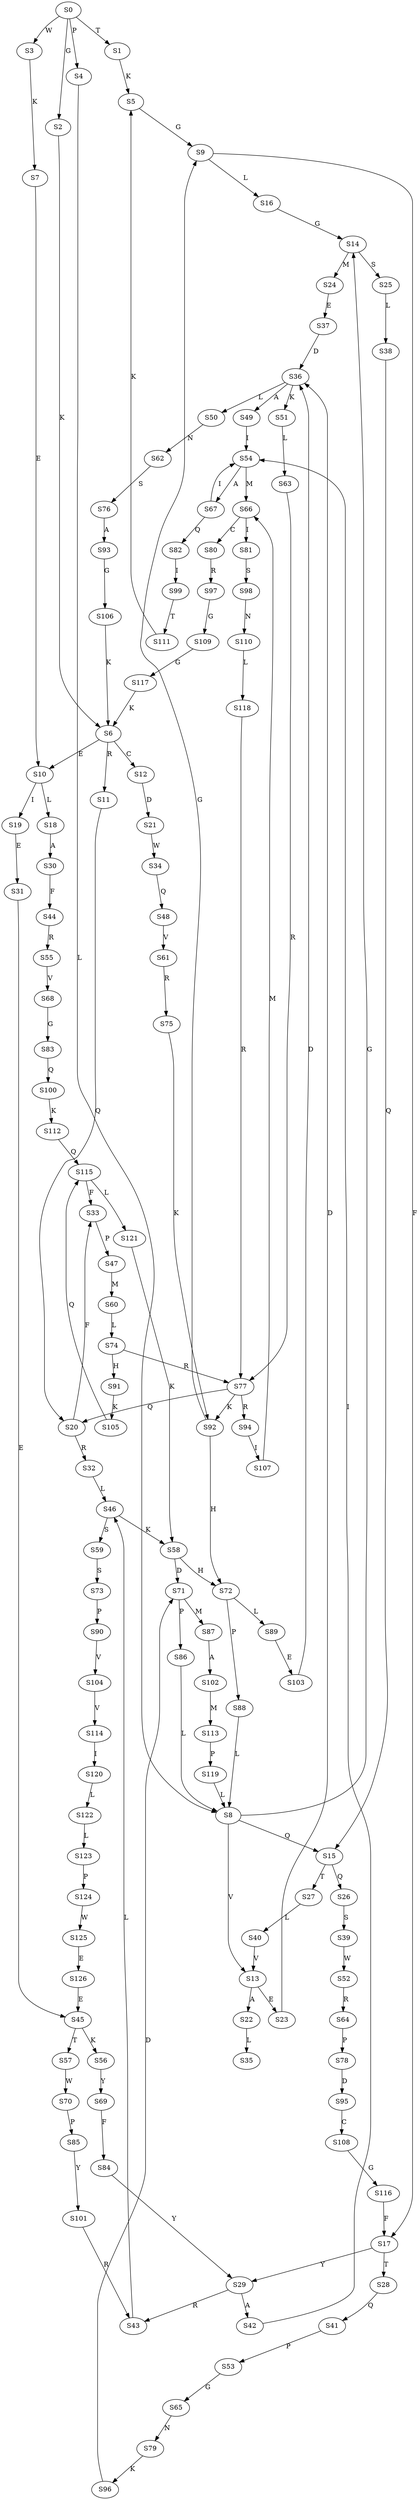strict digraph  {
	S0 -> S1 [ label = T ];
	S0 -> S2 [ label = G ];
	S0 -> S3 [ label = W ];
	S0 -> S4 [ label = P ];
	S1 -> S5 [ label = K ];
	S2 -> S6 [ label = K ];
	S3 -> S7 [ label = K ];
	S4 -> S8 [ label = L ];
	S5 -> S9 [ label = G ];
	S6 -> S10 [ label = E ];
	S6 -> S11 [ label = R ];
	S6 -> S12 [ label = C ];
	S7 -> S10 [ label = E ];
	S8 -> S13 [ label = V ];
	S8 -> S14 [ label = G ];
	S8 -> S15 [ label = Q ];
	S9 -> S16 [ label = L ];
	S9 -> S17 [ label = F ];
	S10 -> S18 [ label = L ];
	S10 -> S19 [ label = I ];
	S11 -> S20 [ label = Q ];
	S12 -> S21 [ label = D ];
	S13 -> S22 [ label = A ];
	S13 -> S23 [ label = E ];
	S14 -> S24 [ label = M ];
	S14 -> S25 [ label = S ];
	S15 -> S26 [ label = Q ];
	S15 -> S27 [ label = T ];
	S16 -> S14 [ label = G ];
	S17 -> S28 [ label = T ];
	S17 -> S29 [ label = Y ];
	S18 -> S30 [ label = A ];
	S19 -> S31 [ label = E ];
	S20 -> S32 [ label = R ];
	S20 -> S33 [ label = F ];
	S21 -> S34 [ label = W ];
	S22 -> S35 [ label = L ];
	S23 -> S36 [ label = D ];
	S24 -> S37 [ label = E ];
	S25 -> S38 [ label = L ];
	S26 -> S39 [ label = S ];
	S27 -> S40 [ label = L ];
	S28 -> S41 [ label = Q ];
	S29 -> S42 [ label = A ];
	S29 -> S43 [ label = R ];
	S30 -> S44 [ label = F ];
	S31 -> S45 [ label = E ];
	S32 -> S46 [ label = L ];
	S33 -> S47 [ label = P ];
	S34 -> S48 [ label = Q ];
	S36 -> S49 [ label = A ];
	S36 -> S50 [ label = L ];
	S36 -> S51 [ label = K ];
	S37 -> S36 [ label = D ];
	S38 -> S15 [ label = Q ];
	S39 -> S52 [ label = W ];
	S40 -> S13 [ label = V ];
	S41 -> S53 [ label = P ];
	S42 -> S54 [ label = I ];
	S43 -> S46 [ label = L ];
	S44 -> S55 [ label = R ];
	S45 -> S56 [ label = K ];
	S45 -> S57 [ label = T ];
	S46 -> S58 [ label = K ];
	S46 -> S59 [ label = S ];
	S47 -> S60 [ label = M ];
	S48 -> S61 [ label = V ];
	S49 -> S54 [ label = I ];
	S50 -> S62 [ label = N ];
	S51 -> S63 [ label = L ];
	S52 -> S64 [ label = R ];
	S53 -> S65 [ label = G ];
	S54 -> S66 [ label = M ];
	S54 -> S67 [ label = A ];
	S55 -> S68 [ label = V ];
	S56 -> S69 [ label = Y ];
	S57 -> S70 [ label = W ];
	S58 -> S71 [ label = D ];
	S58 -> S72 [ label = H ];
	S59 -> S73 [ label = S ];
	S60 -> S74 [ label = L ];
	S61 -> S75 [ label = R ];
	S62 -> S76 [ label = S ];
	S63 -> S77 [ label = R ];
	S64 -> S78 [ label = P ];
	S65 -> S79 [ label = N ];
	S66 -> S80 [ label = C ];
	S66 -> S81 [ label = I ];
	S67 -> S82 [ label = Q ];
	S67 -> S54 [ label = I ];
	S68 -> S83 [ label = G ];
	S69 -> S84 [ label = F ];
	S70 -> S85 [ label = P ];
	S71 -> S86 [ label = P ];
	S71 -> S87 [ label = M ];
	S72 -> S88 [ label = P ];
	S72 -> S89 [ label = L ];
	S73 -> S90 [ label = P ];
	S74 -> S77 [ label = R ];
	S74 -> S91 [ label = H ];
	S75 -> S92 [ label = K ];
	S76 -> S93 [ label = A ];
	S77 -> S20 [ label = Q ];
	S77 -> S92 [ label = K ];
	S77 -> S94 [ label = R ];
	S78 -> S95 [ label = D ];
	S79 -> S96 [ label = K ];
	S80 -> S97 [ label = R ];
	S81 -> S98 [ label = S ];
	S82 -> S99 [ label = I ];
	S83 -> S100 [ label = Q ];
	S84 -> S29 [ label = Y ];
	S85 -> S101 [ label = Y ];
	S86 -> S8 [ label = L ];
	S87 -> S102 [ label = A ];
	S88 -> S8 [ label = L ];
	S89 -> S103 [ label = E ];
	S90 -> S104 [ label = V ];
	S91 -> S105 [ label = K ];
	S92 -> S9 [ label = G ];
	S92 -> S72 [ label = H ];
	S93 -> S106 [ label = G ];
	S94 -> S107 [ label = I ];
	S95 -> S108 [ label = C ];
	S96 -> S71 [ label = D ];
	S97 -> S109 [ label = G ];
	S98 -> S110 [ label = N ];
	S99 -> S111 [ label = T ];
	S100 -> S112 [ label = K ];
	S101 -> S43 [ label = R ];
	S102 -> S113 [ label = M ];
	S103 -> S36 [ label = D ];
	S104 -> S114 [ label = V ];
	S105 -> S115 [ label = Q ];
	S106 -> S6 [ label = K ];
	S107 -> S66 [ label = M ];
	S108 -> S116 [ label = G ];
	S109 -> S117 [ label = G ];
	S110 -> S118 [ label = L ];
	S111 -> S5 [ label = K ];
	S112 -> S115 [ label = Q ];
	S113 -> S119 [ label = P ];
	S114 -> S120 [ label = I ];
	S115 -> S33 [ label = F ];
	S115 -> S121 [ label = L ];
	S116 -> S17 [ label = F ];
	S117 -> S6 [ label = K ];
	S118 -> S77 [ label = R ];
	S119 -> S8 [ label = L ];
	S120 -> S122 [ label = L ];
	S121 -> S58 [ label = K ];
	S122 -> S123 [ label = L ];
	S123 -> S124 [ label = P ];
	S124 -> S125 [ label = W ];
	S125 -> S126 [ label = E ];
	S126 -> S45 [ label = E ];
}
